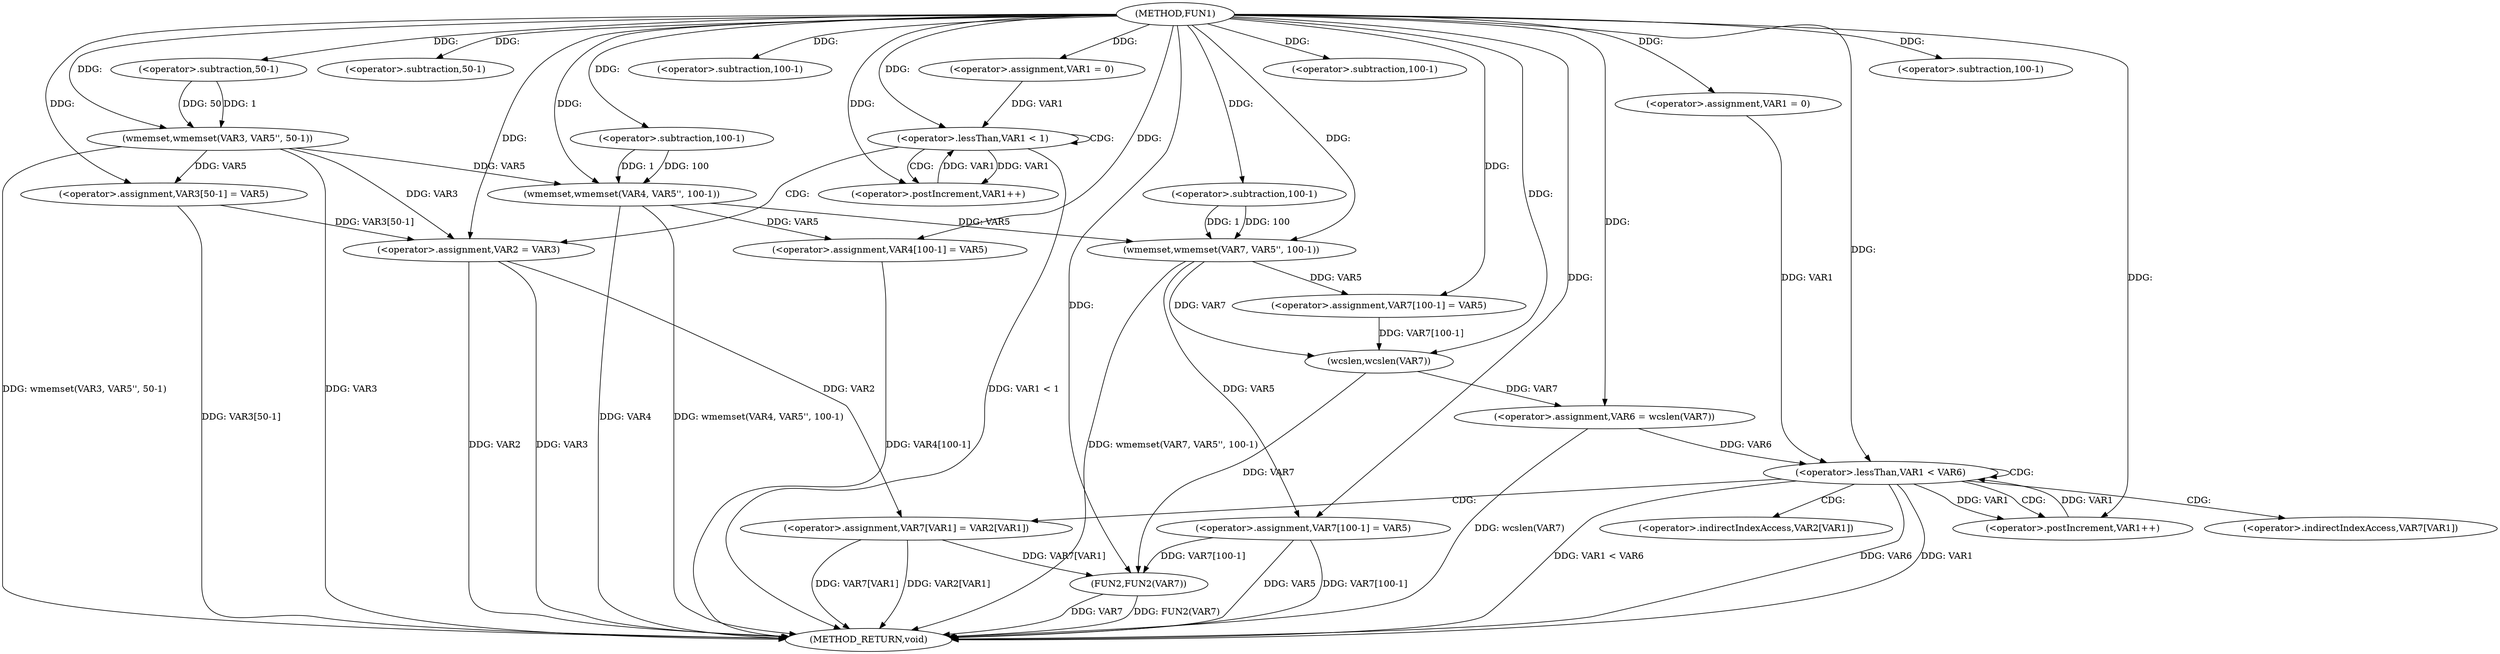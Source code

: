 digraph FUN1 {  
"1000100" [label = "(METHOD,FUN1)" ]
"1000192" [label = "(METHOD_RETURN,void)" ]
"1000106" [label = "(wmemset,wmemset(VAR3, VAR5'', 50-1))" ]
"1000109" [label = "(<operator>.subtraction,50-1)" ]
"1000112" [label = "(<operator>.assignment,VAR3[50-1] = VAR5)" ]
"1000115" [label = "(<operator>.subtraction,50-1)" ]
"1000119" [label = "(wmemset,wmemset(VAR4, VAR5'', 100-1))" ]
"1000122" [label = "(<operator>.subtraction,100-1)" ]
"1000125" [label = "(<operator>.assignment,VAR4[100-1] = VAR5)" ]
"1000128" [label = "(<operator>.subtraction,100-1)" ]
"1000133" [label = "(<operator>.assignment,VAR1 = 0)" ]
"1000136" [label = "(<operator>.lessThan,VAR1 < 1)" ]
"1000139" [label = "(<operator>.postIncrement,VAR1++)" ]
"1000142" [label = "(<operator>.assignment,VAR2 = VAR3)" ]
"1000149" [label = "(wmemset,wmemset(VAR7, VAR5'', 100-1))" ]
"1000152" [label = "(<operator>.subtraction,100-1)" ]
"1000155" [label = "(<operator>.assignment,VAR7[100-1] = VAR5)" ]
"1000158" [label = "(<operator>.subtraction,100-1)" ]
"1000162" [label = "(<operator>.assignment,VAR6 = wcslen(VAR7))" ]
"1000164" [label = "(wcslen,wcslen(VAR7))" ]
"1000167" [label = "(<operator>.assignment,VAR1 = 0)" ]
"1000170" [label = "(<operator>.lessThan,VAR1 < VAR6)" ]
"1000173" [label = "(<operator>.postIncrement,VAR1++)" ]
"1000176" [label = "(<operator>.assignment,VAR7[VAR1] = VAR2[VAR1])" ]
"1000183" [label = "(<operator>.assignment,VAR7[100-1] = VAR5)" ]
"1000186" [label = "(<operator>.subtraction,100-1)" ]
"1000190" [label = "(FUN2,FUN2(VAR7))" ]
"1000177" [label = "(<operator>.indirectIndexAccess,VAR7[VAR1])" ]
"1000180" [label = "(<operator>.indirectIndexAccess,VAR2[VAR1])" ]
  "1000106" -> "1000192"  [ label = "DDG: VAR3"] 
  "1000190" -> "1000192"  [ label = "DDG: FUN2(VAR7)"] 
  "1000183" -> "1000192"  [ label = "DDG: VAR5"] 
  "1000183" -> "1000192"  [ label = "DDG: VAR7[100-1]"] 
  "1000119" -> "1000192"  [ label = "DDG: wmemset(VAR4, VAR5'', 100-1)"] 
  "1000106" -> "1000192"  [ label = "DDG: wmemset(VAR3, VAR5'', 50-1)"] 
  "1000162" -> "1000192"  [ label = "DDG: wcslen(VAR7)"] 
  "1000125" -> "1000192"  [ label = "DDG: VAR4[100-1]"] 
  "1000170" -> "1000192"  [ label = "DDG: VAR6"] 
  "1000142" -> "1000192"  [ label = "DDG: VAR3"] 
  "1000190" -> "1000192"  [ label = "DDG: VAR7"] 
  "1000176" -> "1000192"  [ label = "DDG: VAR2[VAR1]"] 
  "1000149" -> "1000192"  [ label = "DDG: wmemset(VAR7, VAR5'', 100-1)"] 
  "1000112" -> "1000192"  [ label = "DDG: VAR3[50-1]"] 
  "1000119" -> "1000192"  [ label = "DDG: VAR4"] 
  "1000142" -> "1000192"  [ label = "DDG: VAR2"] 
  "1000136" -> "1000192"  [ label = "DDG: VAR1 < 1"] 
  "1000170" -> "1000192"  [ label = "DDG: VAR1"] 
  "1000176" -> "1000192"  [ label = "DDG: VAR7[VAR1]"] 
  "1000170" -> "1000192"  [ label = "DDG: VAR1 < VAR6"] 
  "1000100" -> "1000106"  [ label = "DDG: "] 
  "1000109" -> "1000106"  [ label = "DDG: 50"] 
  "1000109" -> "1000106"  [ label = "DDG: 1"] 
  "1000100" -> "1000109"  [ label = "DDG: "] 
  "1000106" -> "1000112"  [ label = "DDG: VAR5"] 
  "1000100" -> "1000112"  [ label = "DDG: "] 
  "1000100" -> "1000115"  [ label = "DDG: "] 
  "1000100" -> "1000119"  [ label = "DDG: "] 
  "1000106" -> "1000119"  [ label = "DDG: VAR5"] 
  "1000122" -> "1000119"  [ label = "DDG: 100"] 
  "1000122" -> "1000119"  [ label = "DDG: 1"] 
  "1000100" -> "1000122"  [ label = "DDG: "] 
  "1000119" -> "1000125"  [ label = "DDG: VAR5"] 
  "1000100" -> "1000125"  [ label = "DDG: "] 
  "1000100" -> "1000128"  [ label = "DDG: "] 
  "1000100" -> "1000133"  [ label = "DDG: "] 
  "1000139" -> "1000136"  [ label = "DDG: VAR1"] 
  "1000133" -> "1000136"  [ label = "DDG: VAR1"] 
  "1000100" -> "1000136"  [ label = "DDG: "] 
  "1000136" -> "1000139"  [ label = "DDG: VAR1"] 
  "1000100" -> "1000139"  [ label = "DDG: "] 
  "1000106" -> "1000142"  [ label = "DDG: VAR3"] 
  "1000112" -> "1000142"  [ label = "DDG: VAR3[50-1]"] 
  "1000100" -> "1000142"  [ label = "DDG: "] 
  "1000100" -> "1000149"  [ label = "DDG: "] 
  "1000119" -> "1000149"  [ label = "DDG: VAR5"] 
  "1000152" -> "1000149"  [ label = "DDG: 100"] 
  "1000152" -> "1000149"  [ label = "DDG: 1"] 
  "1000100" -> "1000152"  [ label = "DDG: "] 
  "1000149" -> "1000155"  [ label = "DDG: VAR5"] 
  "1000100" -> "1000155"  [ label = "DDG: "] 
  "1000100" -> "1000158"  [ label = "DDG: "] 
  "1000164" -> "1000162"  [ label = "DDG: VAR7"] 
  "1000100" -> "1000162"  [ label = "DDG: "] 
  "1000149" -> "1000164"  [ label = "DDG: VAR7"] 
  "1000155" -> "1000164"  [ label = "DDG: VAR7[100-1]"] 
  "1000100" -> "1000164"  [ label = "DDG: "] 
  "1000100" -> "1000167"  [ label = "DDG: "] 
  "1000167" -> "1000170"  [ label = "DDG: VAR1"] 
  "1000173" -> "1000170"  [ label = "DDG: VAR1"] 
  "1000100" -> "1000170"  [ label = "DDG: "] 
  "1000162" -> "1000170"  [ label = "DDG: VAR6"] 
  "1000170" -> "1000173"  [ label = "DDG: VAR1"] 
  "1000100" -> "1000173"  [ label = "DDG: "] 
  "1000142" -> "1000176"  [ label = "DDG: VAR2"] 
  "1000100" -> "1000183"  [ label = "DDG: "] 
  "1000149" -> "1000183"  [ label = "DDG: VAR5"] 
  "1000100" -> "1000186"  [ label = "DDG: "] 
  "1000183" -> "1000190"  [ label = "DDG: VAR7[100-1]"] 
  "1000176" -> "1000190"  [ label = "DDG: VAR7[VAR1]"] 
  "1000164" -> "1000190"  [ label = "DDG: VAR7"] 
  "1000100" -> "1000190"  [ label = "DDG: "] 
  "1000136" -> "1000142"  [ label = "CDG: "] 
  "1000136" -> "1000139"  [ label = "CDG: "] 
  "1000136" -> "1000136"  [ label = "CDG: "] 
  "1000170" -> "1000170"  [ label = "CDG: "] 
  "1000170" -> "1000180"  [ label = "CDG: "] 
  "1000170" -> "1000176"  [ label = "CDG: "] 
  "1000170" -> "1000177"  [ label = "CDG: "] 
  "1000170" -> "1000173"  [ label = "CDG: "] 
}
